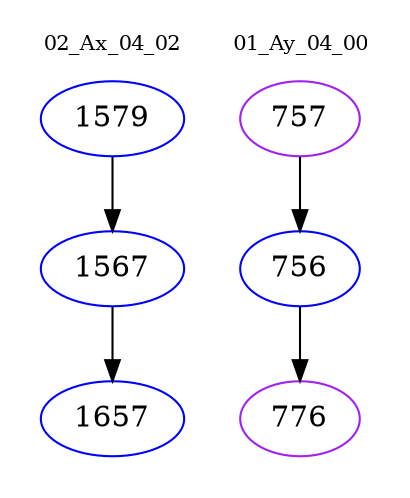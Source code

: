 digraph{
subgraph cluster_0 {
color = white
label = "02_Ax_04_02";
fontsize=10;
T0_1579 [label="1579", color="blue"]
T0_1579 -> T0_1567 [color="black"]
T0_1567 [label="1567", color="blue"]
T0_1567 -> T0_1657 [color="black"]
T0_1657 [label="1657", color="blue"]
}
subgraph cluster_1 {
color = white
label = "01_Ay_04_00";
fontsize=10;
T1_757 [label="757", color="purple"]
T1_757 -> T1_756 [color="black"]
T1_756 [label="756", color="blue"]
T1_756 -> T1_776 [color="black"]
T1_776 [label="776", color="purple"]
}
}
